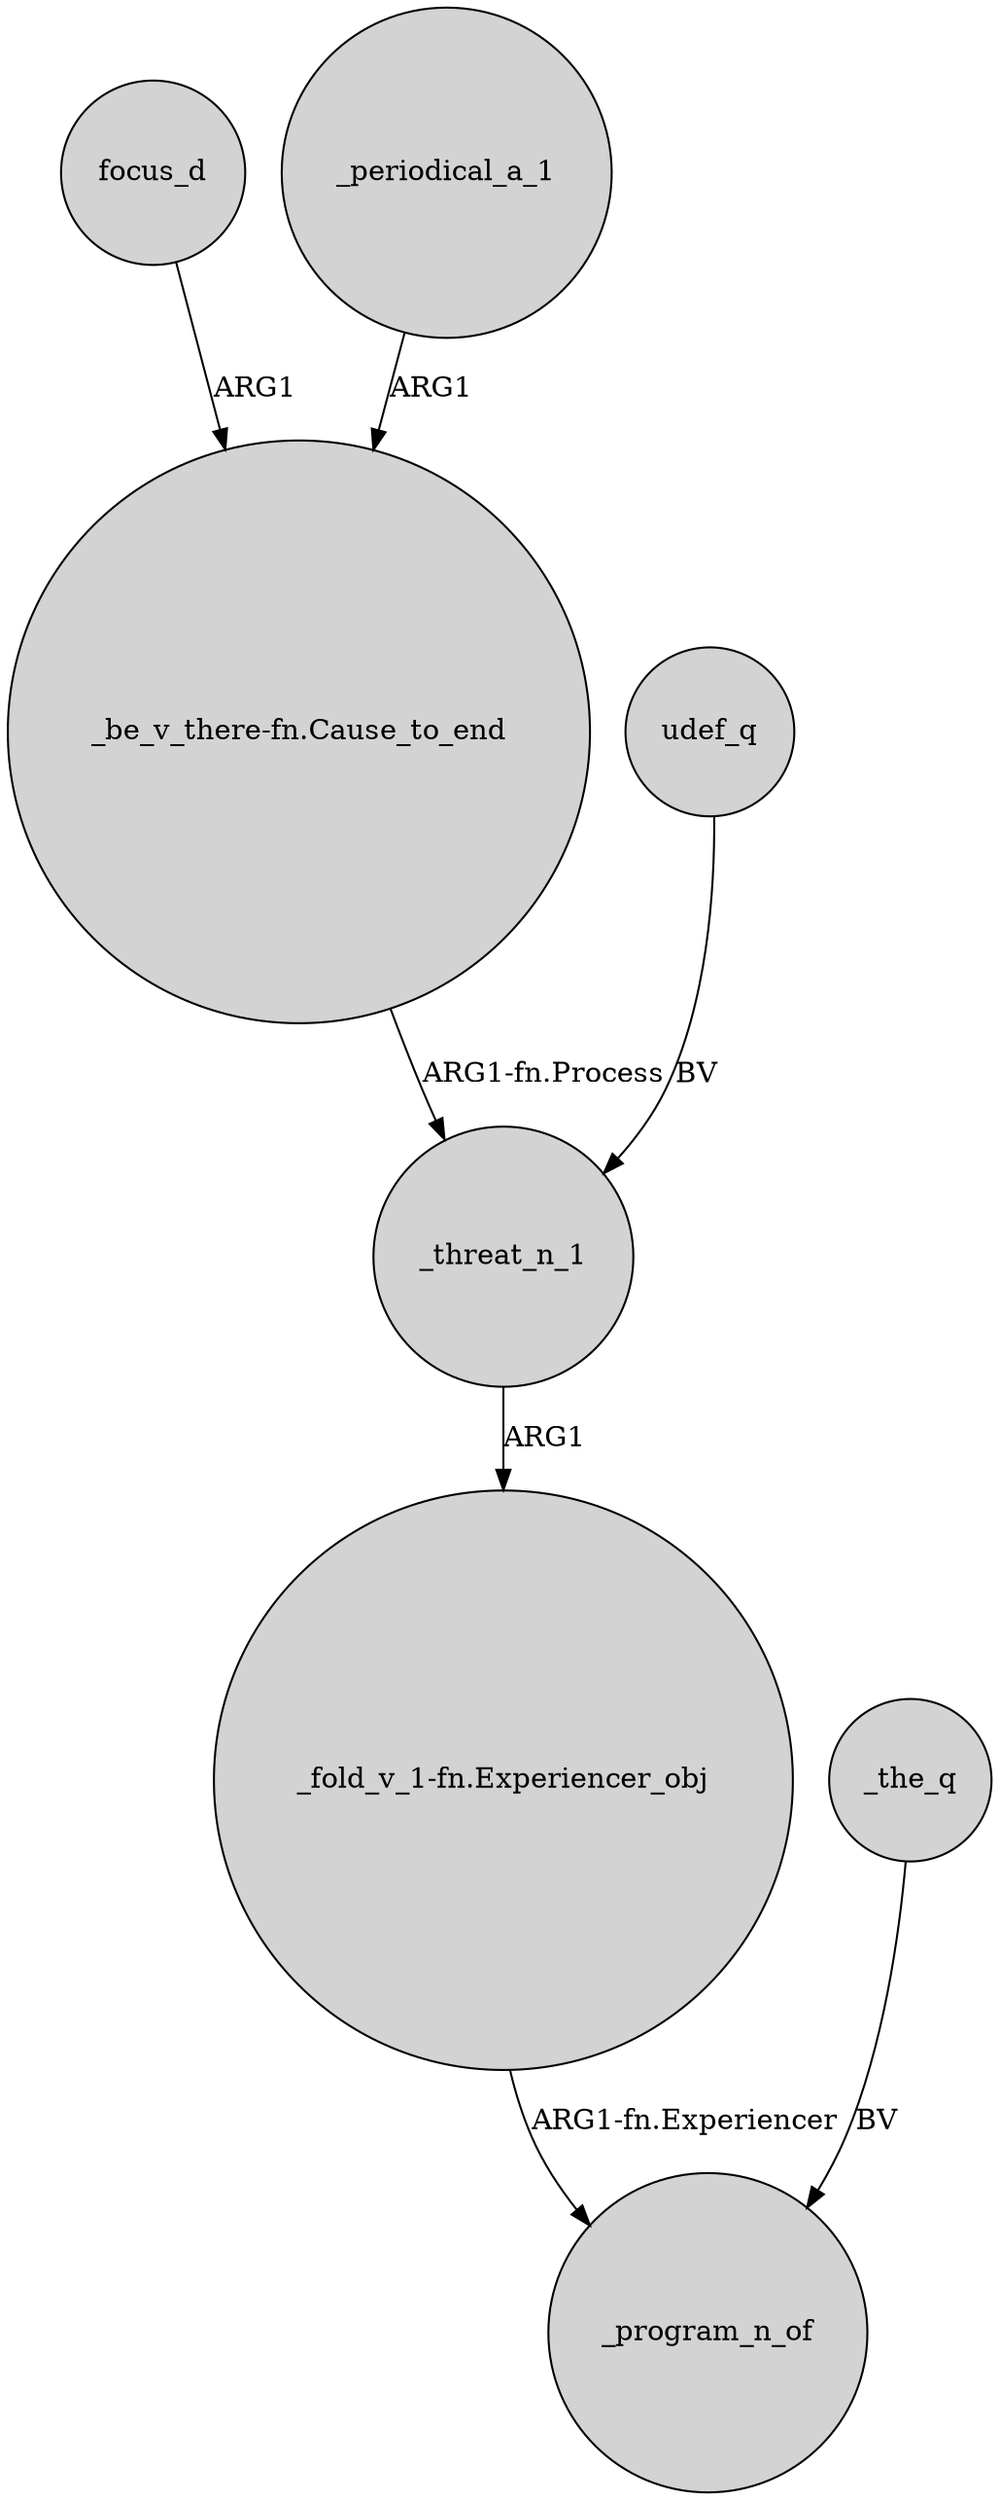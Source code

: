digraph {
	node [shape=circle style=filled]
	focus_d -> "_be_v_there-fn.Cause_to_end" [label=ARG1]
	_periodical_a_1 -> "_be_v_there-fn.Cause_to_end" [label=ARG1]
	udef_q -> _threat_n_1 [label=BV]
	_the_q -> _program_n_of [label=BV]
	"_fold_v_1-fn.Experiencer_obj" -> _program_n_of [label="ARG1-fn.Experiencer"]
	"_be_v_there-fn.Cause_to_end" -> _threat_n_1 [label="ARG1-fn.Process"]
	_threat_n_1 -> "_fold_v_1-fn.Experiencer_obj" [label=ARG1]
}
